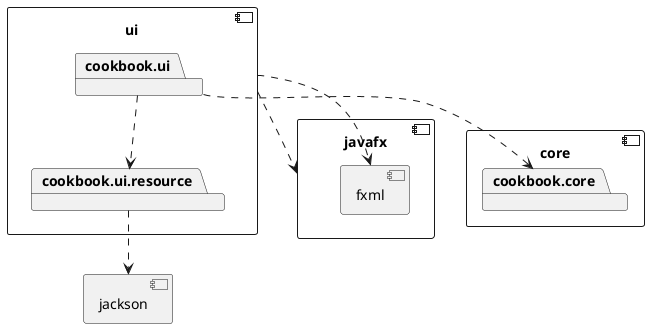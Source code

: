 @startuml

component core {
	package cookbook.core
}

component ui {
	package cookbook.ui
    package cookbook.ui.resource

}
cookbook.ui ..> cookbook.ui.resource
cookbook.ui.resource ..> jackson
cookbook.ui ..> cookbook.core


component javafx {
	component fxml {
	}
}

ui ..> javafx
ui ..> fxml

component jackson {
}

@enduml